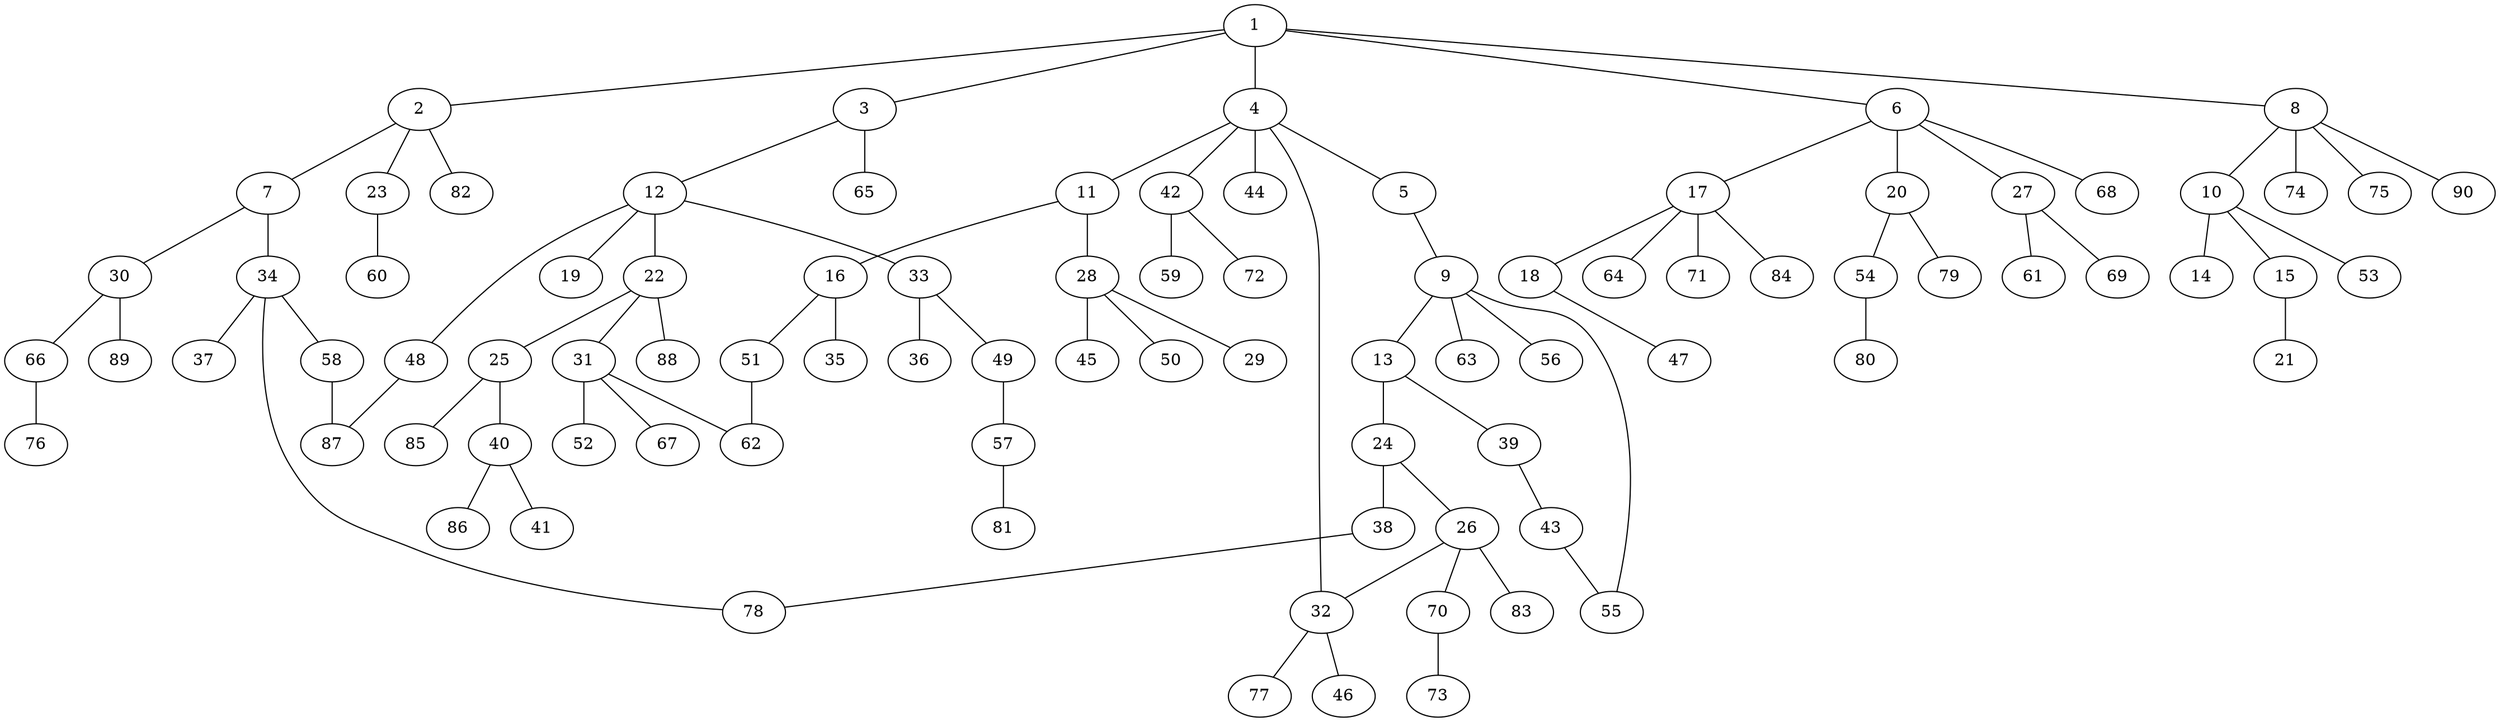graph graphname {1--2
1--3
1--4
1--6
1--8
2--7
2--23
2--82
3--12
3--65
4--5
4--11
4--32
4--42
4--44
5--9
6--17
6--20
6--27
6--68
7--30
7--34
8--10
8--74
8--75
8--90
9--13
9--55
9--56
9--63
10--14
10--15
10--53
11--16
11--28
12--19
12--22
12--33
12--48
13--24
13--39
15--21
16--35
16--51
17--18
17--64
17--71
17--84
18--47
20--54
20--79
22--25
22--31
22--88
23--60
24--26
24--38
25--40
25--85
26--32
26--70
26--83
27--61
27--69
28--29
28--45
28--50
30--66
30--89
31--52
31--62
31--67
32--46
32--77
33--36
33--49
34--37
34--58
34--78
38--78
39--43
40--41
40--86
42--59
42--72
43--55
48--87
49--57
51--62
54--80
57--81
58--87
66--76
70--73
}